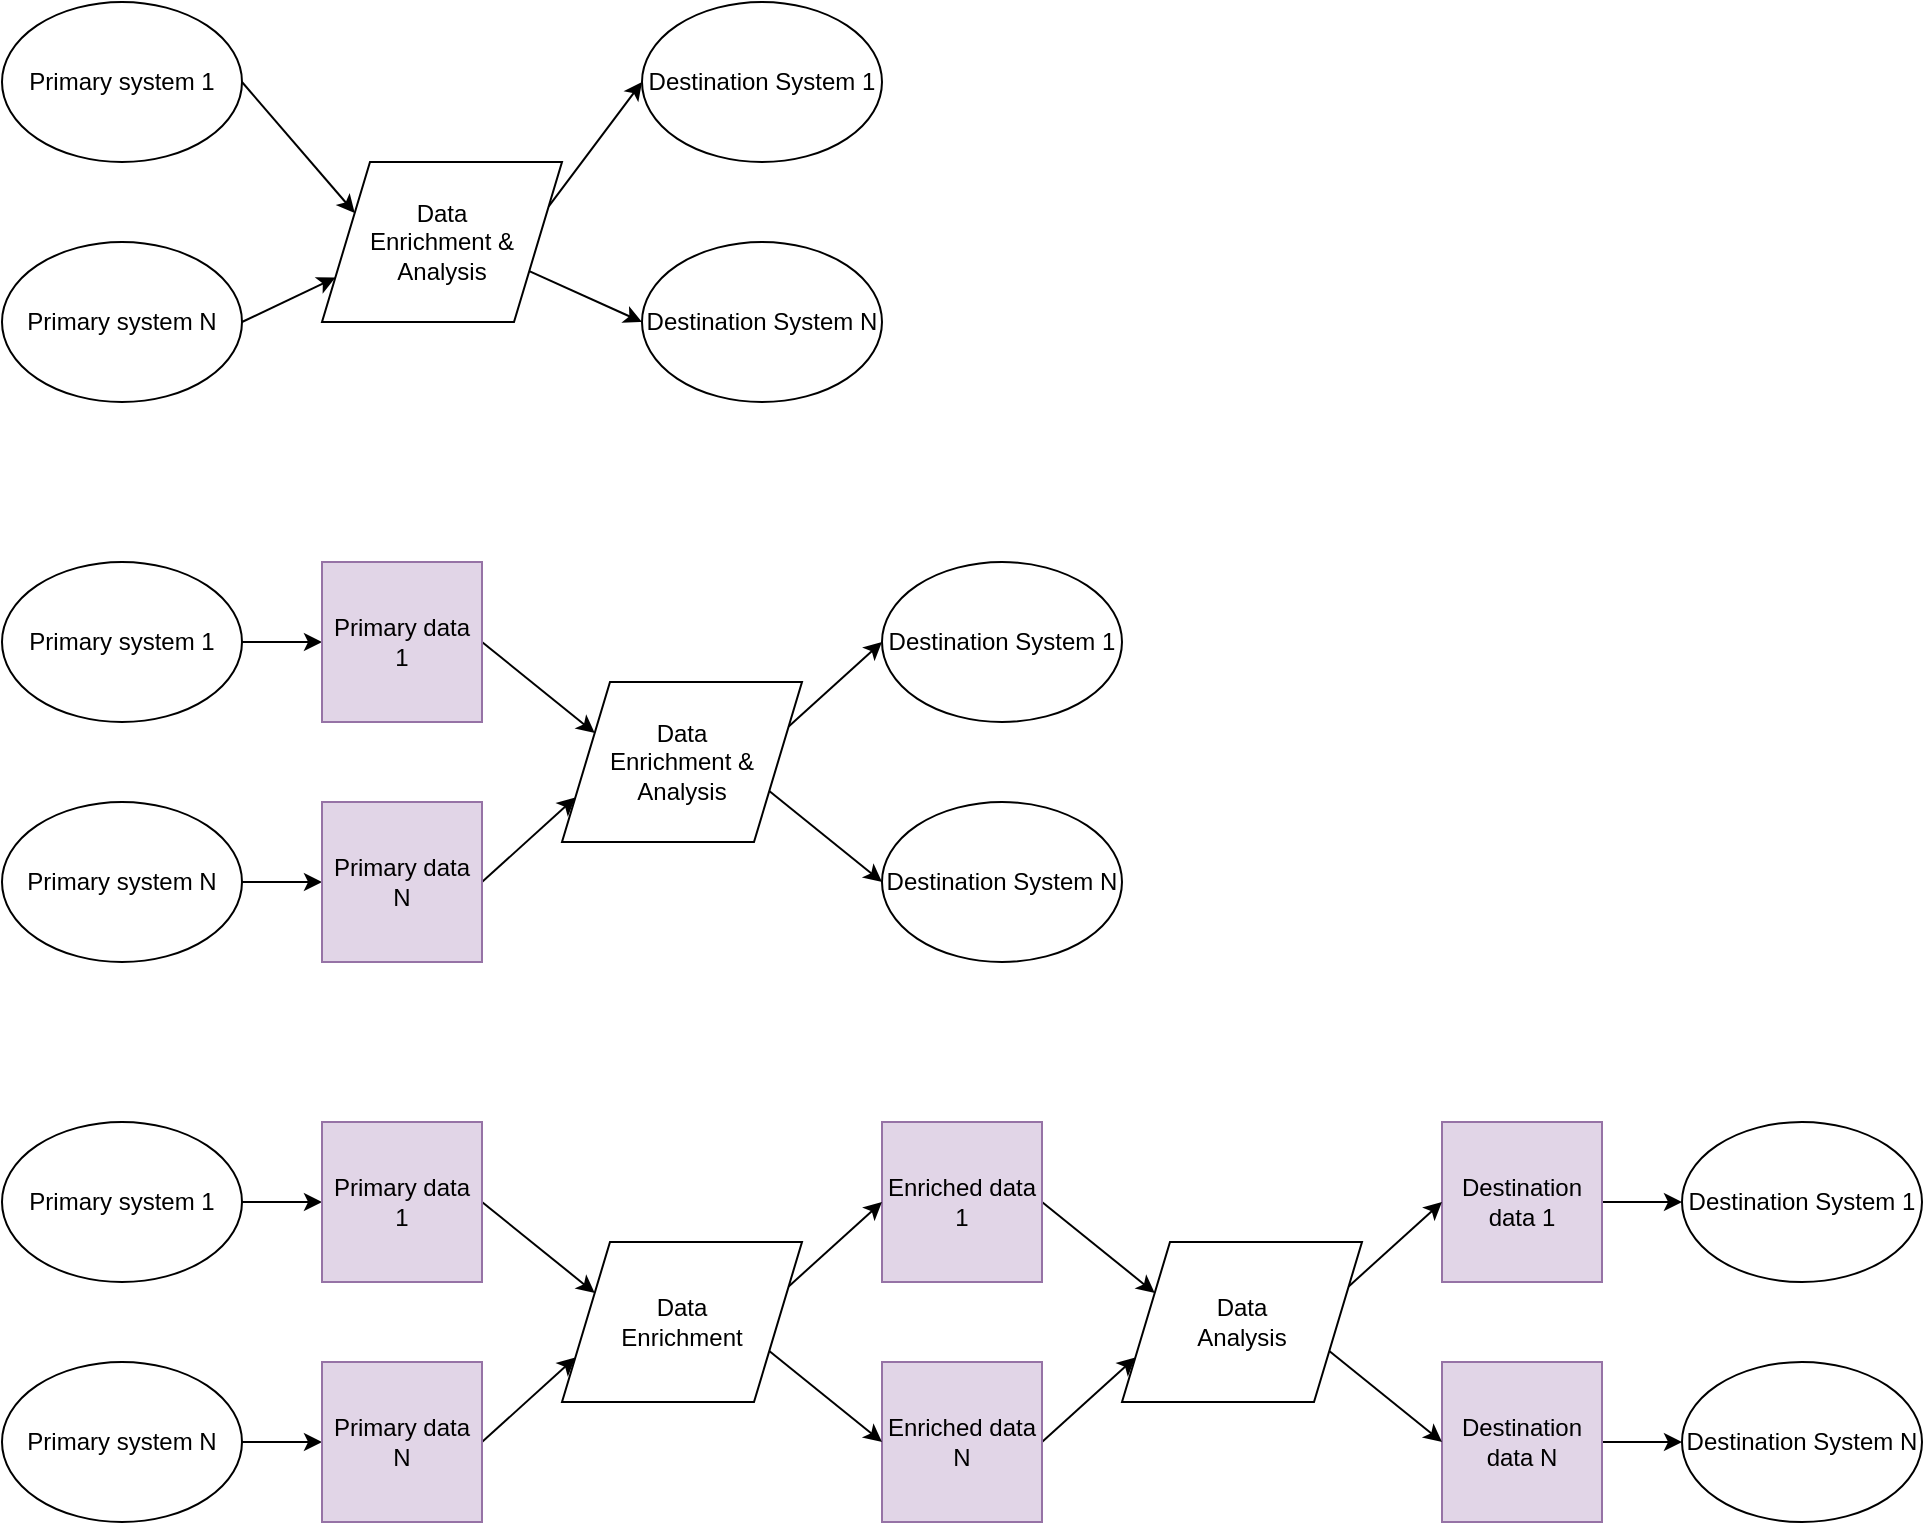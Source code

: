 <mxfile version="12.2.6" type="device" pages="1"><diagram id="fJ8rXmoyN5foD2frNsUF" name="Page-1"><mxGraphModel dx="1422" dy="2015" grid="1" gridSize="10" guides="1" tooltips="1" connect="1" arrows="1" fold="1" page="1" pageScale="1" pageWidth="850" pageHeight="1100" math="0" shadow="0"><root><mxCell id="0"/><mxCell id="1" parent="0"/><mxCell id="-10r0t2kckYkNjebdoWq-40" style="edgeStyle=none;rounded=0;orthogonalLoop=1;jettySize=auto;html=1;exitX=1;exitY=0.5;exitDx=0;exitDy=0;entryX=0;entryY=0.5;entryDx=0;entryDy=0;" edge="1" parent="1" source="-10r0t2kckYkNjebdoWq-1" target="-10r0t2kckYkNjebdoWq-3"><mxGeometry relative="1" as="geometry"/></mxCell><mxCell id="-10r0t2kckYkNjebdoWq-1" value="Primary system 1" style="ellipse;whiteSpace=wrap;html=1;" vertex="1" parent="1"><mxGeometry x="40" y="160" width="120" height="80" as="geometry"/></mxCell><mxCell id="-10r0t2kckYkNjebdoWq-41" style="edgeStyle=none;rounded=0;orthogonalLoop=1;jettySize=auto;html=1;exitX=1;exitY=0.5;exitDx=0;exitDy=0;entryX=0;entryY=0.5;entryDx=0;entryDy=0;" edge="1" parent="1" source="-10r0t2kckYkNjebdoWq-2" target="-10r0t2kckYkNjebdoWq-4"><mxGeometry relative="1" as="geometry"/></mxCell><mxCell id="-10r0t2kckYkNjebdoWq-2" value="&lt;span style=&quot;white-space: normal&quot;&gt;Primary system N&lt;/span&gt;" style="ellipse;whiteSpace=wrap;html=1;" vertex="1" parent="1"><mxGeometry x="40" y="280" width="120" height="80" as="geometry"/></mxCell><mxCell id="-10r0t2kckYkNjebdoWq-43" style="edgeStyle=none;rounded=0;orthogonalLoop=1;jettySize=auto;html=1;exitX=1;exitY=0.5;exitDx=0;exitDy=0;entryX=0;entryY=0.25;entryDx=0;entryDy=0;" edge="1" parent="1" source="-10r0t2kckYkNjebdoWq-3" target="-10r0t2kckYkNjebdoWq-33"><mxGeometry relative="1" as="geometry"/></mxCell><mxCell id="-10r0t2kckYkNjebdoWq-3" value="Primary data 1" style="whiteSpace=wrap;html=1;aspect=fixed;fillColor=#e1d5e7;strokeColor=#9673a6;" vertex="1" parent="1"><mxGeometry x="200" y="160" width="80" height="80" as="geometry"/></mxCell><mxCell id="-10r0t2kckYkNjebdoWq-42" style="edgeStyle=none;rounded=0;orthogonalLoop=1;jettySize=auto;html=1;exitX=1;exitY=0.5;exitDx=0;exitDy=0;entryX=0;entryY=0.75;entryDx=0;entryDy=0;" edge="1" parent="1" source="-10r0t2kckYkNjebdoWq-4" target="-10r0t2kckYkNjebdoWq-33"><mxGeometry relative="1" as="geometry"/></mxCell><mxCell id="-10r0t2kckYkNjebdoWq-4" value="Primary data N" style="whiteSpace=wrap;html=1;aspect=fixed;fillColor=#e1d5e7;strokeColor=#9673a6;" vertex="1" parent="1"><mxGeometry x="200" y="280" width="80" height="80" as="geometry"/></mxCell><mxCell id="-10r0t2kckYkNjebdoWq-7" value="Destination System 1" style="ellipse;whiteSpace=wrap;html=1;" vertex="1" parent="1"><mxGeometry x="480" y="160" width="120" height="80" as="geometry"/></mxCell><mxCell id="-10r0t2kckYkNjebdoWq-8" value="Destination System N" style="ellipse;whiteSpace=wrap;html=1;" vertex="1" parent="1"><mxGeometry x="480" y="280" width="120" height="80" as="geometry"/></mxCell><mxCell id="-10r0t2kckYkNjebdoWq-36" style="rounded=0;orthogonalLoop=1;jettySize=auto;html=1;exitX=1;exitY=0.5;exitDx=0;exitDy=0;entryX=0;entryY=0.25;entryDx=0;entryDy=0;" edge="1" parent="1" source="-10r0t2kckYkNjebdoWq-9" target="-10r0t2kckYkNjebdoWq-32"><mxGeometry relative="1" as="geometry"/></mxCell><mxCell id="-10r0t2kckYkNjebdoWq-9" value="Primary system 1" style="ellipse;whiteSpace=wrap;html=1;" vertex="1" parent="1"><mxGeometry x="40" y="-120" width="120" height="80" as="geometry"/></mxCell><mxCell id="-10r0t2kckYkNjebdoWq-37" style="edgeStyle=none;rounded=0;orthogonalLoop=1;jettySize=auto;html=1;exitX=1;exitY=0.5;exitDx=0;exitDy=0;entryX=0;entryY=0.75;entryDx=0;entryDy=0;" edge="1" parent="1" source="-10r0t2kckYkNjebdoWq-10" target="-10r0t2kckYkNjebdoWq-32"><mxGeometry relative="1" as="geometry"/></mxCell><mxCell id="-10r0t2kckYkNjebdoWq-10" value="&lt;span style=&quot;white-space: normal&quot;&gt;Primary system N&lt;/span&gt;" style="ellipse;whiteSpace=wrap;html=1;" vertex="1" parent="1"><mxGeometry x="40" width="120" height="80" as="geometry"/></mxCell><mxCell id="-10r0t2kckYkNjebdoWq-14" value="Destination System 1" style="ellipse;whiteSpace=wrap;html=1;" vertex="1" parent="1"><mxGeometry x="360" y="-120" width="120" height="80" as="geometry"/></mxCell><mxCell id="-10r0t2kckYkNjebdoWq-15" value="Destination System N" style="ellipse;whiteSpace=wrap;html=1;" vertex="1" parent="1"><mxGeometry x="360" width="120" height="80" as="geometry"/></mxCell><mxCell id="-10r0t2kckYkNjebdoWq-46" style="edgeStyle=none;rounded=0;orthogonalLoop=1;jettySize=auto;html=1;exitX=1;exitY=0.5;exitDx=0;exitDy=0;entryX=0;entryY=0.5;entryDx=0;entryDy=0;" edge="1" parent="1" source="-10r0t2kckYkNjebdoWq-16" target="-10r0t2kckYkNjebdoWq-18"><mxGeometry relative="1" as="geometry"/></mxCell><mxCell id="-10r0t2kckYkNjebdoWq-16" value="Primary system 1" style="ellipse;whiteSpace=wrap;html=1;" vertex="1" parent="1"><mxGeometry x="40" y="440" width="120" height="80" as="geometry"/></mxCell><mxCell id="-10r0t2kckYkNjebdoWq-47" style="edgeStyle=none;rounded=0;orthogonalLoop=1;jettySize=auto;html=1;exitX=1;exitY=0.5;exitDx=0;exitDy=0;entryX=0;entryY=0.5;entryDx=0;entryDy=0;" edge="1" parent="1" source="-10r0t2kckYkNjebdoWq-17" target="-10r0t2kckYkNjebdoWq-19"><mxGeometry relative="1" as="geometry"/></mxCell><mxCell id="-10r0t2kckYkNjebdoWq-17" value="&lt;span style=&quot;white-space: normal&quot;&gt;Primary system N&lt;/span&gt;" style="ellipse;whiteSpace=wrap;html=1;" vertex="1" parent="1"><mxGeometry x="40" y="560" width="120" height="80" as="geometry"/></mxCell><mxCell id="-10r0t2kckYkNjebdoWq-48" style="edgeStyle=none;rounded=0;orthogonalLoop=1;jettySize=auto;html=1;exitX=1;exitY=0.5;exitDx=0;exitDy=0;entryX=0;entryY=0.25;entryDx=0;entryDy=0;" edge="1" parent="1" source="-10r0t2kckYkNjebdoWq-18" target="-10r0t2kckYkNjebdoWq-34"><mxGeometry relative="1" as="geometry"/></mxCell><mxCell id="-10r0t2kckYkNjebdoWq-18" value="Primary data 1" style="whiteSpace=wrap;html=1;aspect=fixed;fillColor=#e1d5e7;strokeColor=#9673a6;" vertex="1" parent="1"><mxGeometry x="200" y="440" width="80" height="80" as="geometry"/></mxCell><mxCell id="-10r0t2kckYkNjebdoWq-49" style="edgeStyle=none;rounded=0;orthogonalLoop=1;jettySize=auto;html=1;exitX=1;exitY=0.5;exitDx=0;exitDy=0;entryX=0;entryY=0.75;entryDx=0;entryDy=0;" edge="1" parent="1" source="-10r0t2kckYkNjebdoWq-19" target="-10r0t2kckYkNjebdoWq-34"><mxGeometry relative="1" as="geometry"/></mxCell><mxCell id="-10r0t2kckYkNjebdoWq-19" value="Primary data N" style="whiteSpace=wrap;html=1;aspect=fixed;fillColor=#e1d5e7;strokeColor=#9673a6;" vertex="1" parent="1"><mxGeometry x="200" y="560" width="80" height="80" as="geometry"/></mxCell><mxCell id="-10r0t2kckYkNjebdoWq-21" value="Destination System 1" style="ellipse;whiteSpace=wrap;html=1;" vertex="1" parent="1"><mxGeometry x="880" y="440" width="120" height="80" as="geometry"/></mxCell><mxCell id="-10r0t2kckYkNjebdoWq-22" value="Destination System N" style="ellipse;whiteSpace=wrap;html=1;" vertex="1" parent="1"><mxGeometry x="880" y="560" width="120" height="80" as="geometry"/></mxCell><mxCell id="-10r0t2kckYkNjebdoWq-53" style="edgeStyle=none;rounded=0;orthogonalLoop=1;jettySize=auto;html=1;exitX=1;exitY=0.5;exitDx=0;exitDy=0;entryX=0;entryY=0.25;entryDx=0;entryDy=0;" edge="1" parent="1" source="-10r0t2kckYkNjebdoWq-23" target="-10r0t2kckYkNjebdoWq-35"><mxGeometry relative="1" as="geometry"/></mxCell><mxCell id="-10r0t2kckYkNjebdoWq-23" value="Enriched data 1" style="whiteSpace=wrap;html=1;aspect=fixed;fillColor=#e1d5e7;strokeColor=#9673a6;" vertex="1" parent="1"><mxGeometry x="480" y="440" width="80" height="80" as="geometry"/></mxCell><mxCell id="-10r0t2kckYkNjebdoWq-52" style="edgeStyle=none;rounded=0;orthogonalLoop=1;jettySize=auto;html=1;exitX=1;exitY=0.5;exitDx=0;exitDy=0;entryX=0;entryY=0.75;entryDx=0;entryDy=0;" edge="1" parent="1" source="-10r0t2kckYkNjebdoWq-24" target="-10r0t2kckYkNjebdoWq-35"><mxGeometry relative="1" as="geometry"/></mxCell><mxCell id="-10r0t2kckYkNjebdoWq-24" value="Enriched data N" style="whiteSpace=wrap;html=1;aspect=fixed;fillColor=#e1d5e7;strokeColor=#9673a6;" vertex="1" parent="1"><mxGeometry x="480" y="560" width="80" height="80" as="geometry"/></mxCell><mxCell id="-10r0t2kckYkNjebdoWq-56" style="edgeStyle=none;rounded=0;orthogonalLoop=1;jettySize=auto;html=1;exitX=1;exitY=0.5;exitDx=0;exitDy=0;" edge="1" parent="1" source="-10r0t2kckYkNjebdoWq-28" target="-10r0t2kckYkNjebdoWq-21"><mxGeometry relative="1" as="geometry"/></mxCell><mxCell id="-10r0t2kckYkNjebdoWq-28" value="Destination data 1" style="whiteSpace=wrap;html=1;aspect=fixed;fillColor=#e1d5e7;strokeColor=#9673a6;" vertex="1" parent="1"><mxGeometry x="760" y="440" width="80" height="80" as="geometry"/></mxCell><mxCell id="-10r0t2kckYkNjebdoWq-57" style="edgeStyle=none;rounded=0;orthogonalLoop=1;jettySize=auto;html=1;exitX=1;exitY=0.5;exitDx=0;exitDy=0;entryX=0;entryY=0.5;entryDx=0;entryDy=0;" edge="1" parent="1" source="-10r0t2kckYkNjebdoWq-29" target="-10r0t2kckYkNjebdoWq-22"><mxGeometry relative="1" as="geometry"/></mxCell><mxCell id="-10r0t2kckYkNjebdoWq-29" value="Destination data N" style="whiteSpace=wrap;html=1;aspect=fixed;fillColor=#e1d5e7;strokeColor=#9673a6;" vertex="1" parent="1"><mxGeometry x="760" y="560" width="80" height="80" as="geometry"/></mxCell><mxCell id="-10r0t2kckYkNjebdoWq-38" style="edgeStyle=none;rounded=0;orthogonalLoop=1;jettySize=auto;html=1;exitX=1;exitY=0.25;exitDx=0;exitDy=0;entryX=0;entryY=0.5;entryDx=0;entryDy=0;" edge="1" parent="1" source="-10r0t2kckYkNjebdoWq-32" target="-10r0t2kckYkNjebdoWq-14"><mxGeometry relative="1" as="geometry"/></mxCell><mxCell id="-10r0t2kckYkNjebdoWq-39" style="edgeStyle=none;rounded=0;orthogonalLoop=1;jettySize=auto;html=1;exitX=1;exitY=0.75;exitDx=0;exitDy=0;entryX=0;entryY=0.5;entryDx=0;entryDy=0;" edge="1" parent="1" source="-10r0t2kckYkNjebdoWq-32" target="-10r0t2kckYkNjebdoWq-15"><mxGeometry relative="1" as="geometry"/></mxCell><mxCell id="-10r0t2kckYkNjebdoWq-32" value="&lt;span style=&quot;white-space: normal&quot;&gt;Data &lt;br&gt;Enrichment &amp;amp; Analysis&lt;/span&gt;" style="shape=parallelogram;perimeter=parallelogramPerimeter;whiteSpace=wrap;html=1;" vertex="1" parent="1"><mxGeometry x="200" y="-40" width="120" height="80" as="geometry"/></mxCell><mxCell id="-10r0t2kckYkNjebdoWq-44" style="edgeStyle=none;rounded=0;orthogonalLoop=1;jettySize=auto;html=1;exitX=1;exitY=0.25;exitDx=0;exitDy=0;entryX=0;entryY=0.5;entryDx=0;entryDy=0;" edge="1" parent="1" source="-10r0t2kckYkNjebdoWq-33" target="-10r0t2kckYkNjebdoWq-7"><mxGeometry relative="1" as="geometry"/></mxCell><mxCell id="-10r0t2kckYkNjebdoWq-45" style="edgeStyle=none;rounded=0;orthogonalLoop=1;jettySize=auto;html=1;exitX=1;exitY=0.75;exitDx=0;exitDy=0;entryX=0;entryY=0.5;entryDx=0;entryDy=0;" edge="1" parent="1" source="-10r0t2kckYkNjebdoWq-33" target="-10r0t2kckYkNjebdoWq-8"><mxGeometry relative="1" as="geometry"/></mxCell><mxCell id="-10r0t2kckYkNjebdoWq-33" value="&lt;span style=&quot;white-space: normal&quot;&gt;Data &lt;br&gt;Enrichment &amp;amp; Analysis&lt;/span&gt;" style="shape=parallelogram;perimeter=parallelogramPerimeter;whiteSpace=wrap;html=1;" vertex="1" parent="1"><mxGeometry x="320" y="220" width="120" height="80" as="geometry"/></mxCell><mxCell id="-10r0t2kckYkNjebdoWq-50" style="edgeStyle=none;rounded=0;orthogonalLoop=1;jettySize=auto;html=1;exitX=1;exitY=0.25;exitDx=0;exitDy=0;entryX=0;entryY=0.5;entryDx=0;entryDy=0;" edge="1" parent="1" source="-10r0t2kckYkNjebdoWq-34" target="-10r0t2kckYkNjebdoWq-23"><mxGeometry relative="1" as="geometry"/></mxCell><mxCell id="-10r0t2kckYkNjebdoWq-51" style="edgeStyle=none;rounded=0;orthogonalLoop=1;jettySize=auto;html=1;exitX=1;exitY=0.75;exitDx=0;exitDy=0;entryX=0;entryY=0.5;entryDx=0;entryDy=0;" edge="1" parent="1" source="-10r0t2kckYkNjebdoWq-34" target="-10r0t2kckYkNjebdoWq-24"><mxGeometry relative="1" as="geometry"/></mxCell><mxCell id="-10r0t2kckYkNjebdoWq-34" value="&lt;span style=&quot;white-space: normal&quot;&gt;Data &lt;br&gt;Enrichment&lt;/span&gt;" style="shape=parallelogram;perimeter=parallelogramPerimeter;whiteSpace=wrap;html=1;" vertex="1" parent="1"><mxGeometry x="320" y="500" width="120" height="80" as="geometry"/></mxCell><mxCell id="-10r0t2kckYkNjebdoWq-54" style="edgeStyle=none;rounded=0;orthogonalLoop=1;jettySize=auto;html=1;exitX=1;exitY=0.25;exitDx=0;exitDy=0;entryX=0;entryY=0.5;entryDx=0;entryDy=0;" edge="1" parent="1" source="-10r0t2kckYkNjebdoWq-35" target="-10r0t2kckYkNjebdoWq-28"><mxGeometry relative="1" as="geometry"/></mxCell><mxCell id="-10r0t2kckYkNjebdoWq-55" style="edgeStyle=none;rounded=0;orthogonalLoop=1;jettySize=auto;html=1;exitX=1;exitY=0.75;exitDx=0;exitDy=0;entryX=0;entryY=0.5;entryDx=0;entryDy=0;" edge="1" parent="1" source="-10r0t2kckYkNjebdoWq-35" target="-10r0t2kckYkNjebdoWq-29"><mxGeometry relative="1" as="geometry"/></mxCell><mxCell id="-10r0t2kckYkNjebdoWq-35" value="&lt;span style=&quot;white-space: normal&quot;&gt;Data &lt;br&gt;Analysis&lt;/span&gt;" style="shape=parallelogram;perimeter=parallelogramPerimeter;whiteSpace=wrap;html=1;" vertex="1" parent="1"><mxGeometry x="600" y="500" width="120" height="80" as="geometry"/></mxCell></root></mxGraphModel></diagram></mxfile>